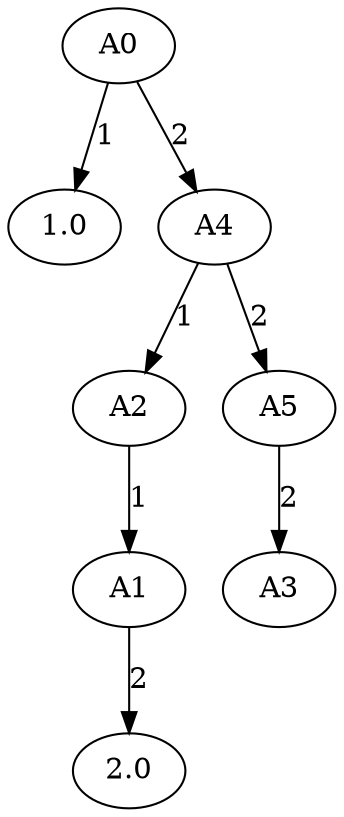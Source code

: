 // Decision tree with expected information importance
digraph {
	0 [label=A0]
	1.0 [label=1.0]
	0 -> 1.0 [label=1]
	4 [label=A4]
	0 -> 4 [label=2]
	2 [label=A2]
	4 -> 2 [label=1]
	1 [label=A1]
	2 -> 1 [label=1]
	2.0 [label=2.0]
	1 -> 2.0 [label=2]
	5 [label=A5]
	4 -> 5 [label=2]
	3 [label=A3]
	5 -> 3 [label=2]
}

